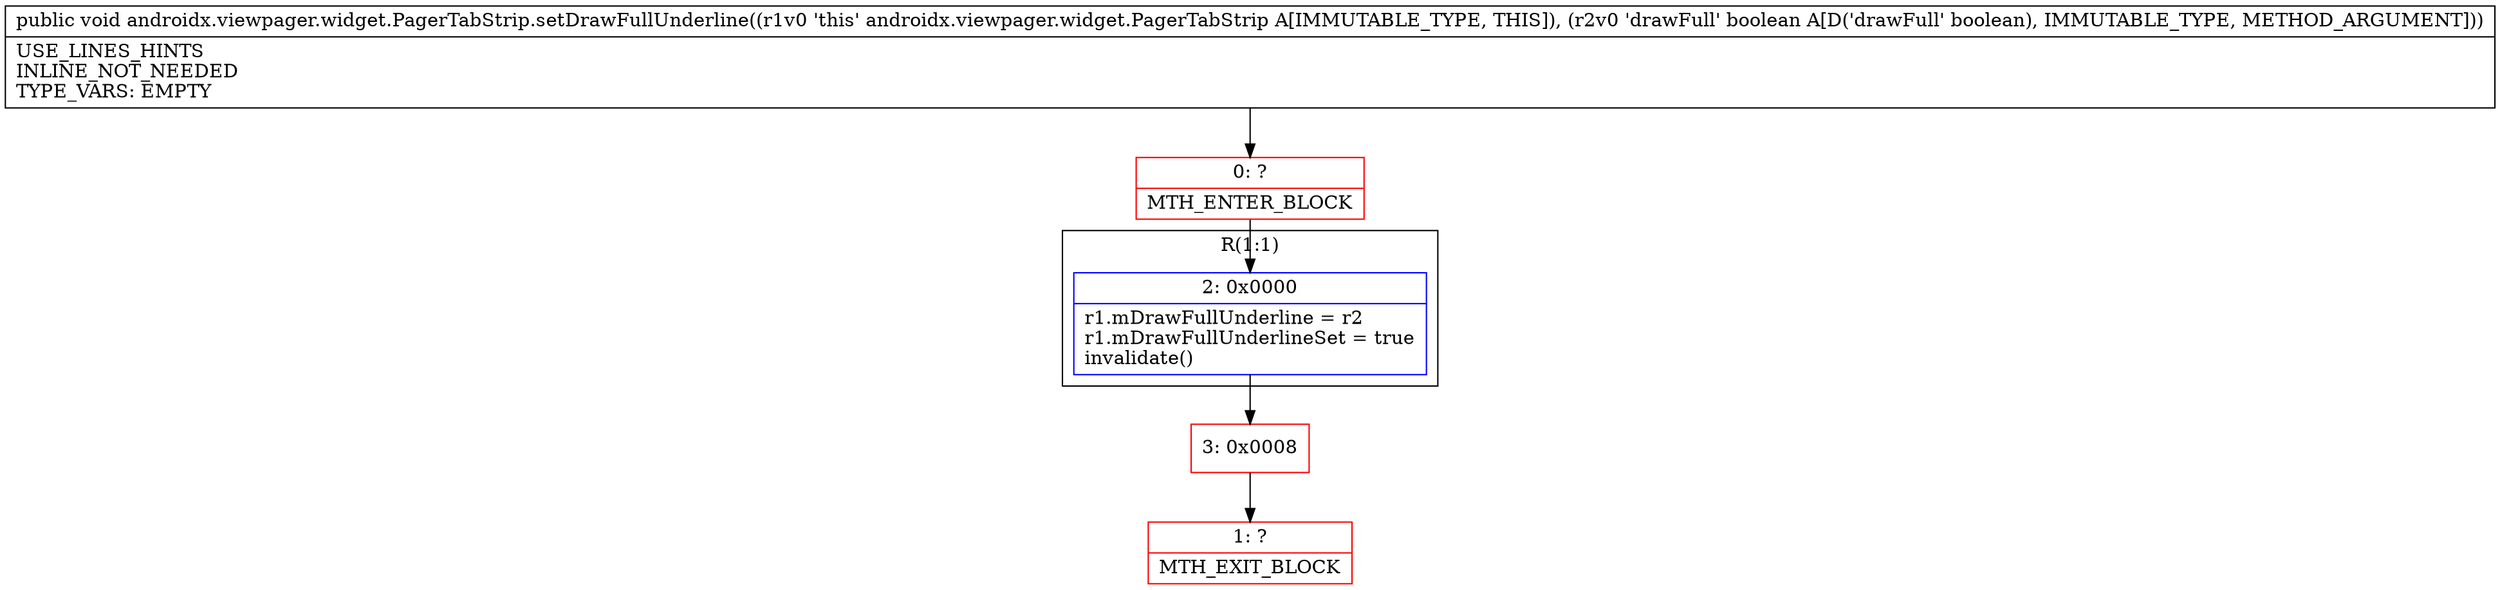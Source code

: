 digraph "CFG forandroidx.viewpager.widget.PagerTabStrip.setDrawFullUnderline(Z)V" {
subgraph cluster_Region_2034487772 {
label = "R(1:1)";
node [shape=record,color=blue];
Node_2 [shape=record,label="{2\:\ 0x0000|r1.mDrawFullUnderline = r2\lr1.mDrawFullUnderlineSet = true\linvalidate()\l}"];
}
Node_0 [shape=record,color=red,label="{0\:\ ?|MTH_ENTER_BLOCK\l}"];
Node_3 [shape=record,color=red,label="{3\:\ 0x0008}"];
Node_1 [shape=record,color=red,label="{1\:\ ?|MTH_EXIT_BLOCK\l}"];
MethodNode[shape=record,label="{public void androidx.viewpager.widget.PagerTabStrip.setDrawFullUnderline((r1v0 'this' androidx.viewpager.widget.PagerTabStrip A[IMMUTABLE_TYPE, THIS]), (r2v0 'drawFull' boolean A[D('drawFull' boolean), IMMUTABLE_TYPE, METHOD_ARGUMENT]))  | USE_LINES_HINTS\lINLINE_NOT_NEEDED\lTYPE_VARS: EMPTY\l}"];
MethodNode -> Node_0;Node_2 -> Node_3;
Node_0 -> Node_2;
Node_3 -> Node_1;
}

